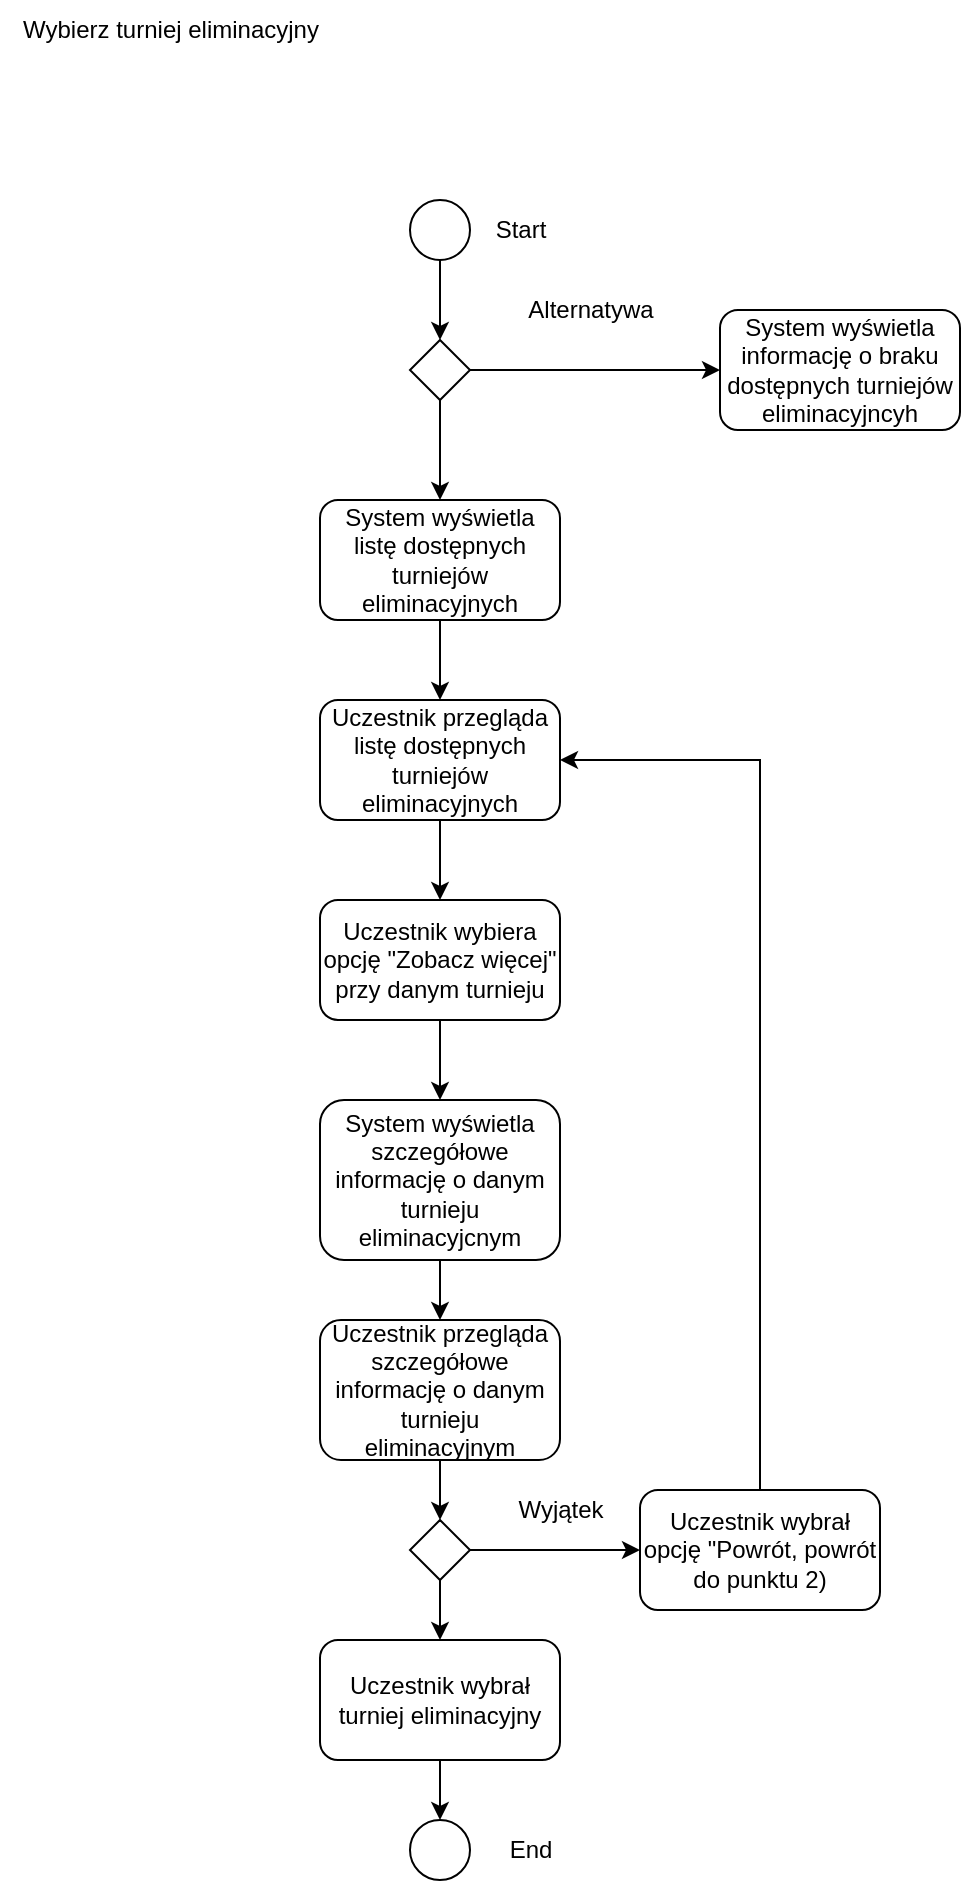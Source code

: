 <mxfile version="24.4.9" type="device">
  <diagram name="Strona-1" id="CkN4MlqognYizd6m6BEy">
    <mxGraphModel dx="1105" dy="1856" grid="1" gridSize="10" guides="1" tooltips="1" connect="1" arrows="1" fold="1" page="1" pageScale="1" pageWidth="827" pageHeight="1169" math="0" shadow="0">
      <root>
        <mxCell id="0" />
        <mxCell id="1" parent="0" />
        <mxCell id="55o3aQS13WNwDoIhOdxg-1" value="Wybierz turniej eliminacyjny" style="text;html=1;align=center;verticalAlign=middle;resizable=0;points=[];autosize=1;strokeColor=none;fillColor=none;" vertex="1" parent="1">
          <mxGeometry x="30" y="-170" width="170" height="30" as="geometry" />
        </mxCell>
        <mxCell id="55o3aQS13WNwDoIhOdxg-32" value="" style="edgeStyle=orthogonalEdgeStyle;rounded=0;orthogonalLoop=1;jettySize=auto;html=1;" edge="1" parent="1" source="55o3aQS13WNwDoIhOdxg-2" target="55o3aQS13WNwDoIhOdxg-7">
          <mxGeometry relative="1" as="geometry" />
        </mxCell>
        <mxCell id="55o3aQS13WNwDoIhOdxg-2" value="System wyświetla listę dostępnych turniejów eliminacyjnych" style="rounded=1;whiteSpace=wrap;html=1;" vertex="1" parent="1">
          <mxGeometry x="190" y="80" width="120" height="60" as="geometry" />
        </mxCell>
        <mxCell id="55o3aQS13WNwDoIhOdxg-4" value="System wyświetla informację o braku dostępnych turniejów eliminacyjncyh" style="rounded=1;whiteSpace=wrap;html=1;" vertex="1" parent="1">
          <mxGeometry x="390" y="-15" width="120" height="60" as="geometry" />
        </mxCell>
        <mxCell id="55o3aQS13WNwDoIhOdxg-20" style="edgeStyle=orthogonalEdgeStyle;rounded=0;orthogonalLoop=1;jettySize=auto;html=1;" edge="1" parent="1" source="55o3aQS13WNwDoIhOdxg-5" target="55o3aQS13WNwDoIhOdxg-17">
          <mxGeometry relative="1" as="geometry" />
        </mxCell>
        <mxCell id="55o3aQS13WNwDoIhOdxg-5" value="System wyświetla szczegółowe informację o danym turnieju eliminacyjcnym" style="rounded=1;whiteSpace=wrap;html=1;" vertex="1" parent="1">
          <mxGeometry x="190" y="380" width="120" height="80" as="geometry" />
        </mxCell>
        <mxCell id="55o3aQS13WNwDoIhOdxg-18" style="edgeStyle=orthogonalEdgeStyle;rounded=0;orthogonalLoop=1;jettySize=auto;html=1;" edge="1" parent="1" source="55o3aQS13WNwDoIhOdxg-6" target="55o3aQS13WNwDoIhOdxg-5">
          <mxGeometry relative="1" as="geometry" />
        </mxCell>
        <mxCell id="55o3aQS13WNwDoIhOdxg-6" value="Uczestnik wybiera opcję &quot;Zobacz więcej&quot; przy danym turnieju" style="rounded=1;whiteSpace=wrap;html=1;" vertex="1" parent="1">
          <mxGeometry x="190" y="280" width="120" height="60" as="geometry" />
        </mxCell>
        <mxCell id="55o3aQS13WNwDoIhOdxg-10" style="edgeStyle=orthogonalEdgeStyle;rounded=0;orthogonalLoop=1;jettySize=auto;html=1;entryX=0.5;entryY=0;entryDx=0;entryDy=0;" edge="1" parent="1" source="55o3aQS13WNwDoIhOdxg-7" target="55o3aQS13WNwDoIhOdxg-6">
          <mxGeometry relative="1" as="geometry" />
        </mxCell>
        <mxCell id="55o3aQS13WNwDoIhOdxg-7" value="Uczestnik przegląda listę dostępnych turniejów eliminacyjnych" style="rounded=1;whiteSpace=wrap;html=1;" vertex="1" parent="1">
          <mxGeometry x="190" y="180" width="120" height="60" as="geometry" />
        </mxCell>
        <mxCell id="55o3aQS13WNwDoIhOdxg-14" style="edgeStyle=orthogonalEdgeStyle;rounded=0;orthogonalLoop=1;jettySize=auto;html=1;" edge="1" parent="1" source="55o3aQS13WNwDoIhOdxg-11" target="55o3aQS13WNwDoIhOdxg-4">
          <mxGeometry relative="1" as="geometry" />
        </mxCell>
        <mxCell id="55o3aQS13WNwDoIhOdxg-33" value="" style="edgeStyle=orthogonalEdgeStyle;rounded=0;orthogonalLoop=1;jettySize=auto;html=1;" edge="1" parent="1" source="55o3aQS13WNwDoIhOdxg-11" target="55o3aQS13WNwDoIhOdxg-2">
          <mxGeometry relative="1" as="geometry" />
        </mxCell>
        <mxCell id="55o3aQS13WNwDoIhOdxg-11" value="" style="rhombus;whiteSpace=wrap;html=1;" vertex="1" parent="1">
          <mxGeometry x="235" width="30" height="30" as="geometry" />
        </mxCell>
        <mxCell id="55o3aQS13WNwDoIhOdxg-15" value="Alternatywa" style="text;html=1;align=center;verticalAlign=middle;resizable=0;points=[];autosize=1;strokeColor=none;fillColor=none;" vertex="1" parent="1">
          <mxGeometry x="280" y="-30" width="90" height="30" as="geometry" />
        </mxCell>
        <mxCell id="55o3aQS13WNwDoIhOdxg-22" value="" style="edgeStyle=orthogonalEdgeStyle;rounded=0;orthogonalLoop=1;jettySize=auto;html=1;" edge="1" parent="1" source="55o3aQS13WNwDoIhOdxg-17" target="55o3aQS13WNwDoIhOdxg-21">
          <mxGeometry relative="1" as="geometry" />
        </mxCell>
        <mxCell id="55o3aQS13WNwDoIhOdxg-17" value="Uczestnik przegląda szczegółowe informację o danym turnieju eliminacyjnym" style="rounded=1;whiteSpace=wrap;html=1;" vertex="1" parent="1">
          <mxGeometry x="190" y="490" width="120" height="70" as="geometry" />
        </mxCell>
        <mxCell id="55o3aQS13WNwDoIhOdxg-27" value="" style="edgeStyle=orthogonalEdgeStyle;rounded=0;orthogonalLoop=1;jettySize=auto;html=1;" edge="1" parent="1" source="55o3aQS13WNwDoIhOdxg-21" target="55o3aQS13WNwDoIhOdxg-26">
          <mxGeometry relative="1" as="geometry" />
        </mxCell>
        <mxCell id="55o3aQS13WNwDoIhOdxg-29" value="" style="edgeStyle=orthogonalEdgeStyle;rounded=0;orthogonalLoop=1;jettySize=auto;html=1;" edge="1" parent="1" source="55o3aQS13WNwDoIhOdxg-21" target="55o3aQS13WNwDoIhOdxg-25">
          <mxGeometry relative="1" as="geometry" />
        </mxCell>
        <mxCell id="55o3aQS13WNwDoIhOdxg-21" value="" style="rhombus;whiteSpace=wrap;html=1;" vertex="1" parent="1">
          <mxGeometry x="235" y="590" width="30" height="30" as="geometry" />
        </mxCell>
        <mxCell id="55o3aQS13WNwDoIhOdxg-31" style="edgeStyle=orthogonalEdgeStyle;rounded=0;orthogonalLoop=1;jettySize=auto;html=1;entryX=1;entryY=0.5;entryDx=0;entryDy=0;" edge="1" parent="1" target="55o3aQS13WNwDoIhOdxg-7">
          <mxGeometry relative="1" as="geometry">
            <mxPoint x="454" y="600" as="sourcePoint" />
            <mxPoint x="414" y="205" as="targetPoint" />
            <Array as="points">
              <mxPoint x="410" y="600" />
              <mxPoint x="410" y="210" />
            </Array>
          </mxGeometry>
        </mxCell>
        <mxCell id="55o3aQS13WNwDoIhOdxg-25" value="Uczestnik wybrał opcję &quot;Powrót, powrót do punktu 2)" style="rounded=1;whiteSpace=wrap;html=1;" vertex="1" parent="1">
          <mxGeometry x="350" y="575" width="120" height="60" as="geometry" />
        </mxCell>
        <mxCell id="55o3aQS13WNwDoIhOdxg-38" value="" style="edgeStyle=orthogonalEdgeStyle;rounded=0;orthogonalLoop=1;jettySize=auto;html=1;" edge="1" parent="1" source="55o3aQS13WNwDoIhOdxg-26" target="55o3aQS13WNwDoIhOdxg-37">
          <mxGeometry relative="1" as="geometry" />
        </mxCell>
        <mxCell id="55o3aQS13WNwDoIhOdxg-26" value="Uczestnik wybrał turniej eliminacyjny" style="rounded=1;whiteSpace=wrap;html=1;" vertex="1" parent="1">
          <mxGeometry x="190" y="650" width="120" height="60" as="geometry" />
        </mxCell>
        <mxCell id="55o3aQS13WNwDoIhOdxg-30" value="Wyjątek" style="text;html=1;align=center;verticalAlign=middle;resizable=0;points=[];autosize=1;strokeColor=none;fillColor=none;" vertex="1" parent="1">
          <mxGeometry x="275" y="570" width="70" height="30" as="geometry" />
        </mxCell>
        <mxCell id="55o3aQS13WNwDoIhOdxg-35" value="" style="edgeStyle=orthogonalEdgeStyle;rounded=0;orthogonalLoop=1;jettySize=auto;html=1;" edge="1" parent="1" source="55o3aQS13WNwDoIhOdxg-34" target="55o3aQS13WNwDoIhOdxg-11">
          <mxGeometry relative="1" as="geometry" />
        </mxCell>
        <mxCell id="55o3aQS13WNwDoIhOdxg-34" value="" style="ellipse;whiteSpace=wrap;html=1;aspect=fixed;" vertex="1" parent="1">
          <mxGeometry x="235" y="-70" width="30" height="30" as="geometry" />
        </mxCell>
        <mxCell id="55o3aQS13WNwDoIhOdxg-36" value="Start" style="text;html=1;align=center;verticalAlign=middle;resizable=0;points=[];autosize=1;strokeColor=none;fillColor=none;" vertex="1" parent="1">
          <mxGeometry x="265" y="-70" width="50" height="30" as="geometry" />
        </mxCell>
        <mxCell id="55o3aQS13WNwDoIhOdxg-37" value="" style="ellipse;whiteSpace=wrap;html=1;aspect=fixed;" vertex="1" parent="1">
          <mxGeometry x="235" y="740" width="30" height="30" as="geometry" />
        </mxCell>
        <mxCell id="55o3aQS13WNwDoIhOdxg-39" value="End" style="text;html=1;align=center;verticalAlign=middle;resizable=0;points=[];autosize=1;strokeColor=none;fillColor=none;" vertex="1" parent="1">
          <mxGeometry x="275" y="740" width="40" height="30" as="geometry" />
        </mxCell>
      </root>
    </mxGraphModel>
  </diagram>
</mxfile>
